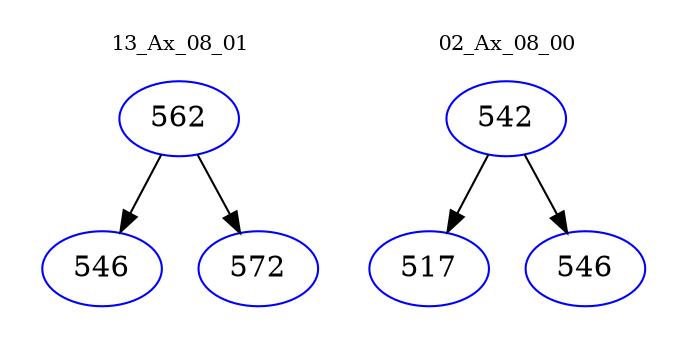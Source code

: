 digraph{
subgraph cluster_0 {
color = white
label = "13_Ax_08_01";
fontsize=10;
T0_562 [label="562", color="blue"]
T0_562 -> T0_546 [color="black"]
T0_546 [label="546", color="blue"]
T0_562 -> T0_572 [color="black"]
T0_572 [label="572", color="blue"]
}
subgraph cluster_1 {
color = white
label = "02_Ax_08_00";
fontsize=10;
T1_542 [label="542", color="blue"]
T1_542 -> T1_517 [color="black"]
T1_517 [label="517", color="blue"]
T1_542 -> T1_546 [color="black"]
T1_546 [label="546", color="blue"]
}
}
